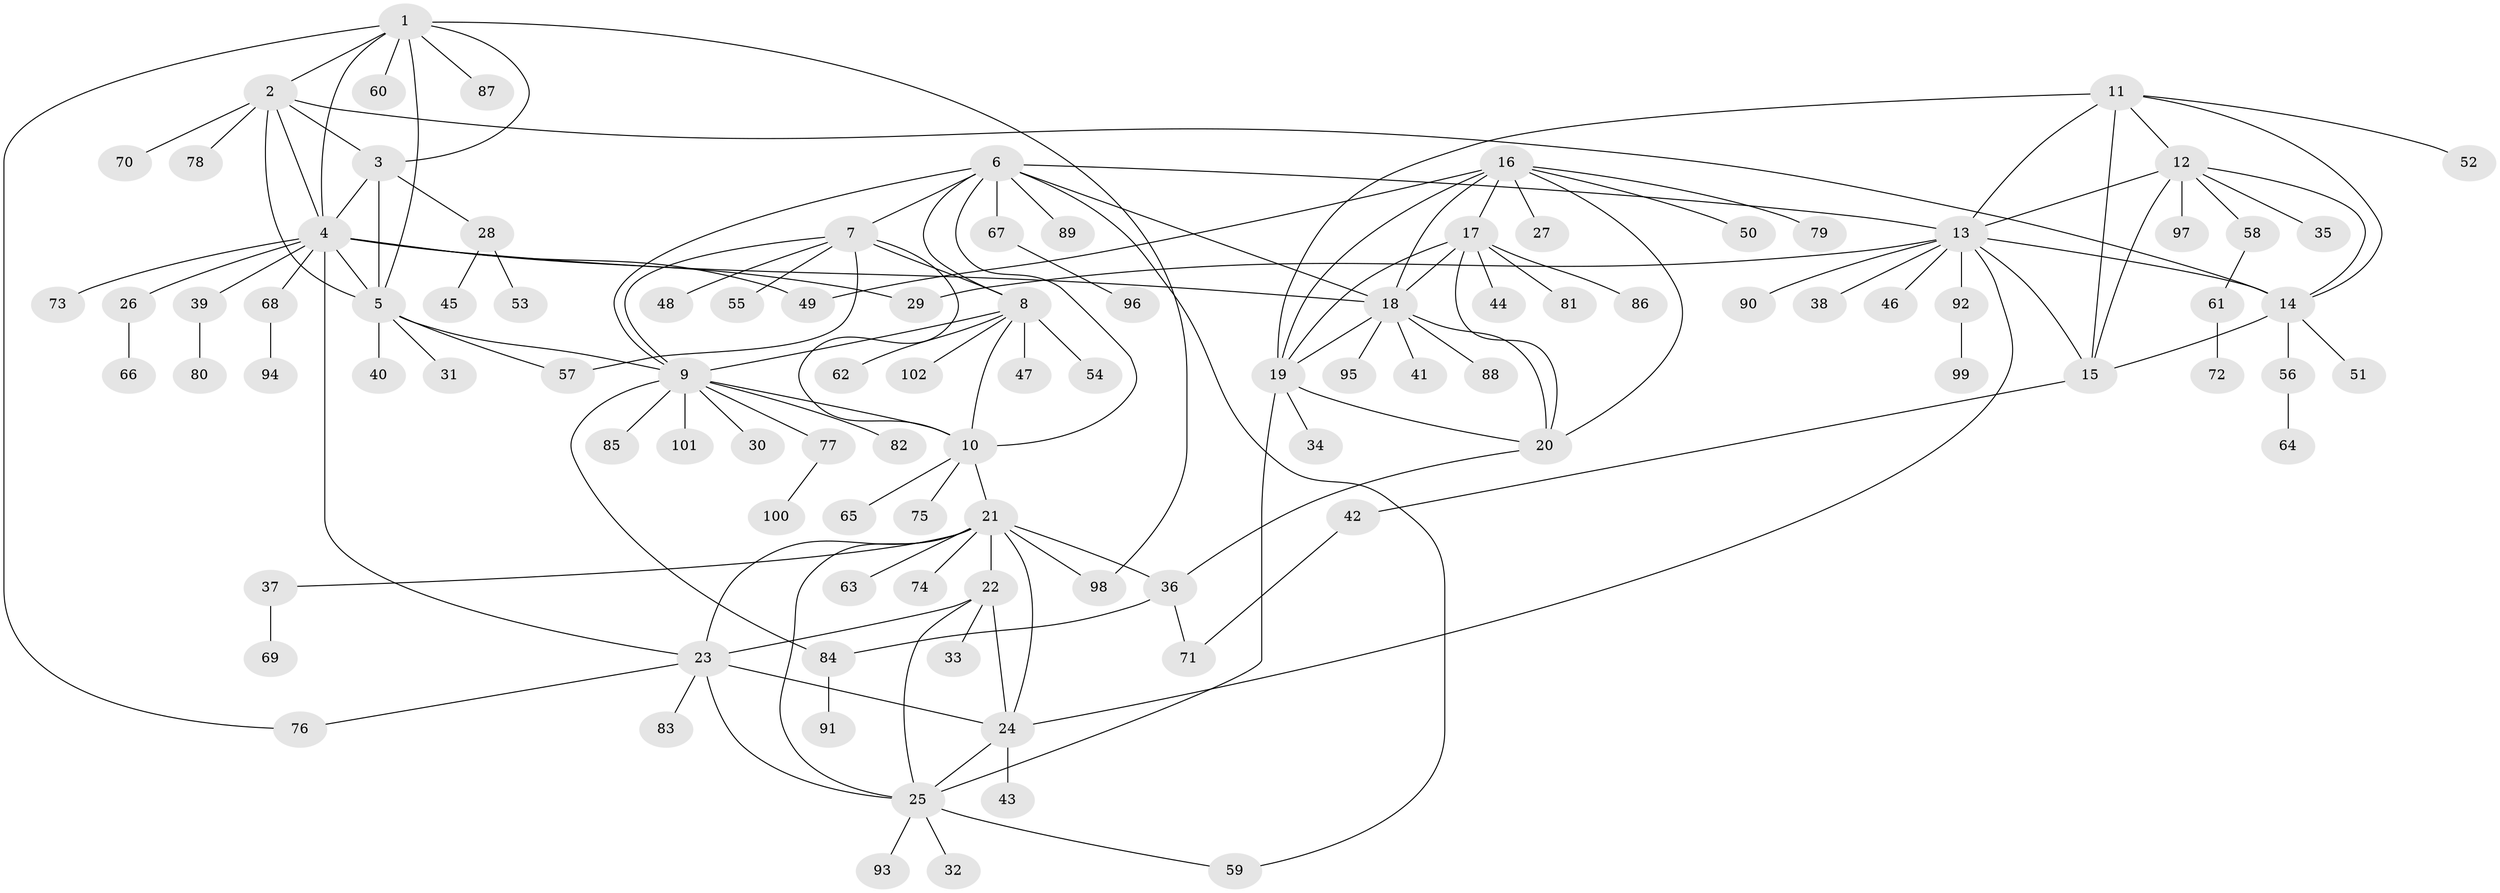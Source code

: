 // coarse degree distribution, {7: 0.0375, 11: 0.025, 6: 0.0375, 8: 0.0375, 9: 0.025, 3: 0.025, 5: 0.025, 12: 0.0125, 4: 0.025, 2: 0.1375, 1: 0.6125}
// Generated by graph-tools (version 1.1) at 2025/24/03/03/25 07:24:14]
// undirected, 102 vertices, 146 edges
graph export_dot {
graph [start="1"]
  node [color=gray90,style=filled];
  1;
  2;
  3;
  4;
  5;
  6;
  7;
  8;
  9;
  10;
  11;
  12;
  13;
  14;
  15;
  16;
  17;
  18;
  19;
  20;
  21;
  22;
  23;
  24;
  25;
  26;
  27;
  28;
  29;
  30;
  31;
  32;
  33;
  34;
  35;
  36;
  37;
  38;
  39;
  40;
  41;
  42;
  43;
  44;
  45;
  46;
  47;
  48;
  49;
  50;
  51;
  52;
  53;
  54;
  55;
  56;
  57;
  58;
  59;
  60;
  61;
  62;
  63;
  64;
  65;
  66;
  67;
  68;
  69;
  70;
  71;
  72;
  73;
  74;
  75;
  76;
  77;
  78;
  79;
  80;
  81;
  82;
  83;
  84;
  85;
  86;
  87;
  88;
  89;
  90;
  91;
  92;
  93;
  94;
  95;
  96;
  97;
  98;
  99;
  100;
  101;
  102;
  1 -- 2;
  1 -- 3;
  1 -- 4;
  1 -- 5;
  1 -- 60;
  1 -- 76;
  1 -- 87;
  1 -- 98;
  2 -- 3;
  2 -- 4;
  2 -- 5;
  2 -- 14;
  2 -- 70;
  2 -- 78;
  3 -- 4;
  3 -- 5;
  3 -- 28;
  4 -- 5;
  4 -- 18;
  4 -- 23;
  4 -- 26;
  4 -- 29;
  4 -- 39;
  4 -- 49;
  4 -- 68;
  4 -- 73;
  5 -- 9;
  5 -- 31;
  5 -- 40;
  5 -- 57;
  6 -- 7;
  6 -- 8;
  6 -- 9;
  6 -- 10;
  6 -- 13;
  6 -- 18;
  6 -- 59;
  6 -- 67;
  6 -- 89;
  7 -- 8;
  7 -- 9;
  7 -- 10;
  7 -- 48;
  7 -- 55;
  7 -- 57;
  8 -- 9;
  8 -- 10;
  8 -- 47;
  8 -- 54;
  8 -- 62;
  8 -- 102;
  9 -- 10;
  9 -- 30;
  9 -- 77;
  9 -- 82;
  9 -- 84;
  9 -- 85;
  9 -- 101;
  10 -- 21;
  10 -- 65;
  10 -- 75;
  11 -- 12;
  11 -- 13;
  11 -- 14;
  11 -- 15;
  11 -- 19;
  11 -- 52;
  12 -- 13;
  12 -- 14;
  12 -- 15;
  12 -- 35;
  12 -- 58;
  12 -- 97;
  13 -- 14;
  13 -- 15;
  13 -- 24;
  13 -- 29;
  13 -- 38;
  13 -- 46;
  13 -- 90;
  13 -- 92;
  14 -- 15;
  14 -- 51;
  14 -- 56;
  15 -- 42;
  16 -- 17;
  16 -- 18;
  16 -- 19;
  16 -- 20;
  16 -- 27;
  16 -- 49;
  16 -- 50;
  16 -- 79;
  17 -- 18;
  17 -- 19;
  17 -- 20;
  17 -- 44;
  17 -- 81;
  17 -- 86;
  18 -- 19;
  18 -- 20;
  18 -- 41;
  18 -- 88;
  18 -- 95;
  19 -- 20;
  19 -- 25;
  19 -- 34;
  20 -- 36;
  21 -- 22;
  21 -- 23;
  21 -- 24;
  21 -- 25;
  21 -- 36;
  21 -- 37;
  21 -- 63;
  21 -- 74;
  21 -- 98;
  22 -- 23;
  22 -- 24;
  22 -- 25;
  22 -- 33;
  23 -- 24;
  23 -- 25;
  23 -- 76;
  23 -- 83;
  24 -- 25;
  24 -- 43;
  25 -- 32;
  25 -- 59;
  25 -- 93;
  26 -- 66;
  28 -- 45;
  28 -- 53;
  36 -- 71;
  36 -- 84;
  37 -- 69;
  39 -- 80;
  42 -- 71;
  56 -- 64;
  58 -- 61;
  61 -- 72;
  67 -- 96;
  68 -- 94;
  77 -- 100;
  84 -- 91;
  92 -- 99;
}
